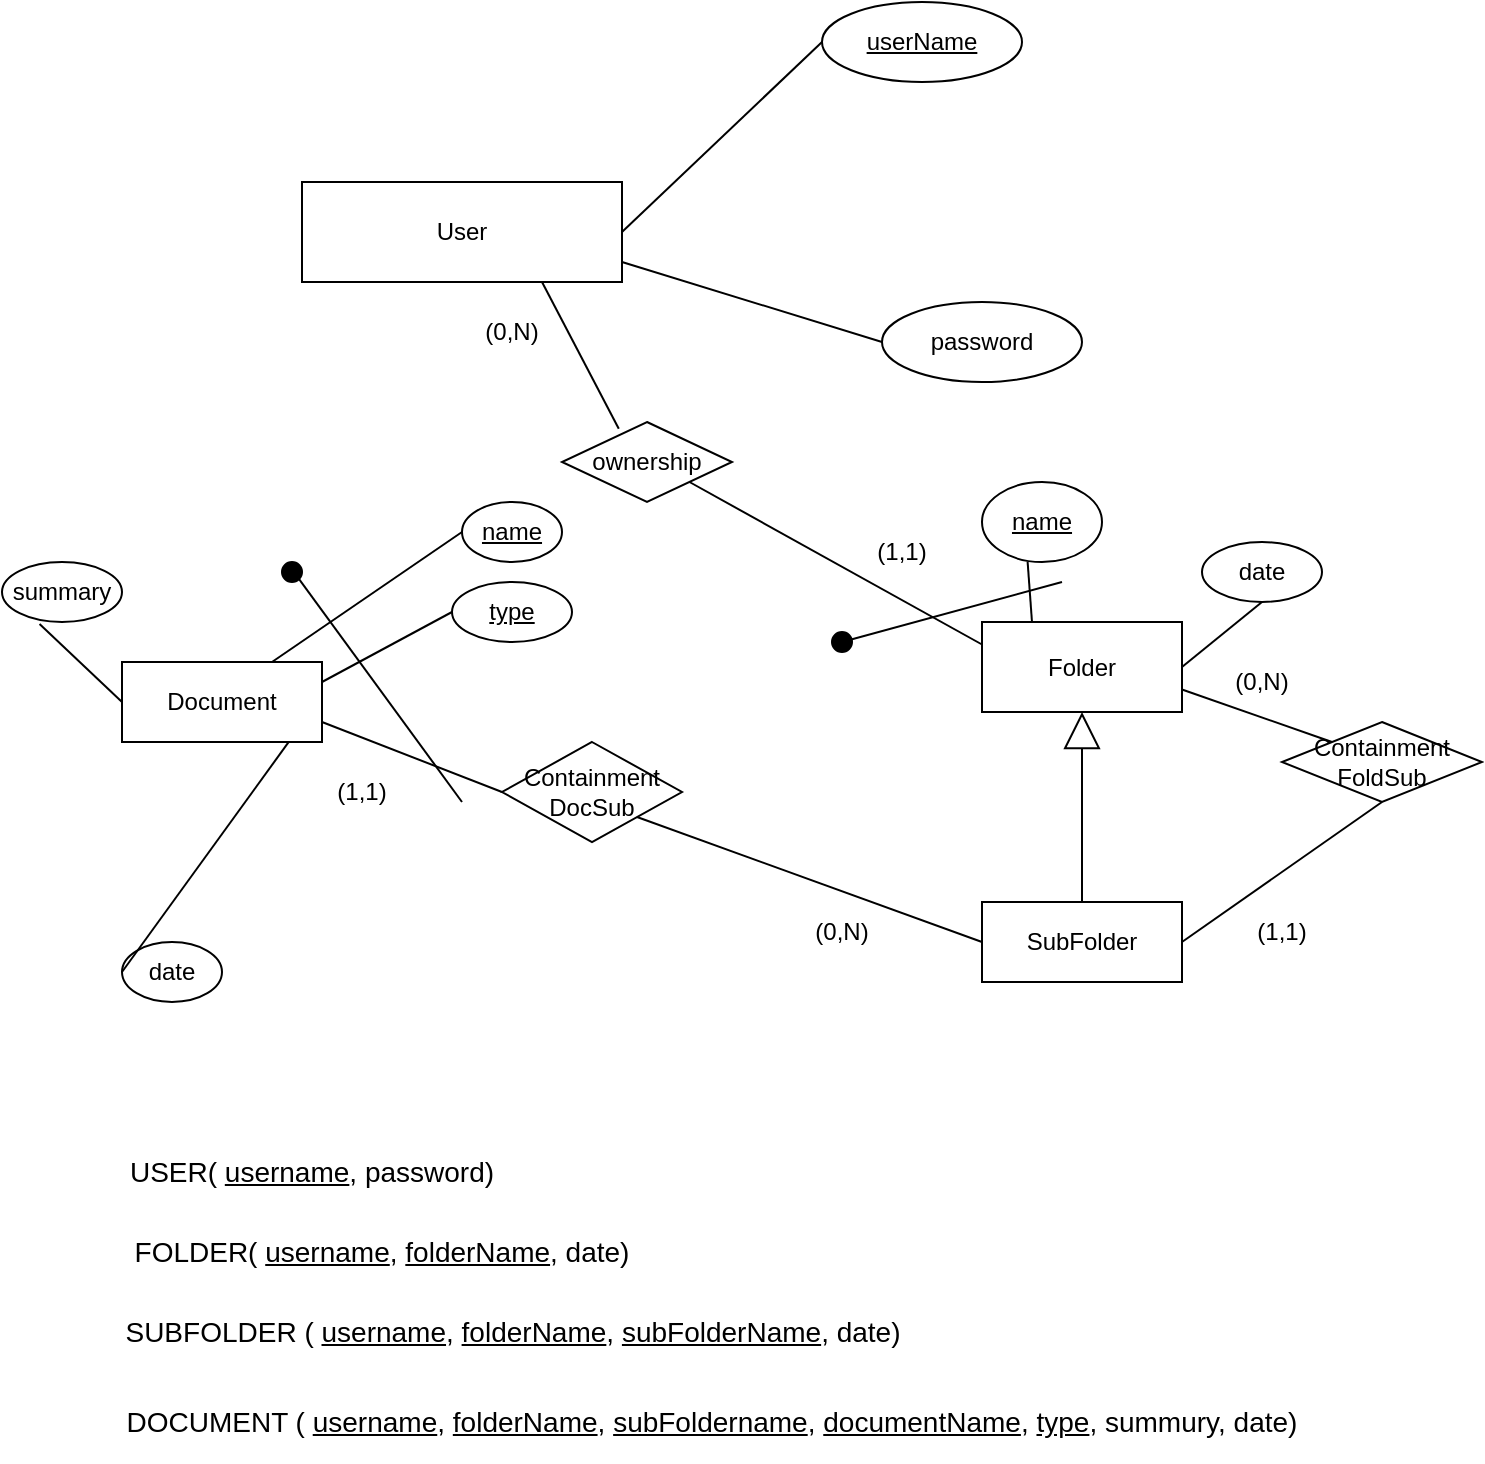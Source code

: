 <mxfile version="17.5.0" type="device"><diagram id="R2lEEEUBdFMjLlhIrx00" name="Page-1"><mxGraphModel dx="1298" dy="771" grid="1" gridSize="10" guides="1" tooltips="1" connect="1" arrows="1" fold="1" page="1" pageScale="1" pageWidth="850" pageHeight="1100" math="0" shadow="0" extFonts="Permanent Marker^https://fonts.googleapis.com/css?family=Permanent+Marker"><root><mxCell id="0"/><mxCell id="1" parent="0"/><mxCell id="4CNrtu5M7IoHQXr-rFo--1" value="User" style="whiteSpace=wrap;html=1;align=center;" parent="1" vertex="1"><mxGeometry x="180" y="220" width="160" height="50" as="geometry"/></mxCell><mxCell id="4CNrtu5M7IoHQXr-rFo--4" value="" style="endArrow=none;html=1;rounded=0;entryX=0;entryY=0.5;entryDx=0;entryDy=0;exitX=1;exitY=0.5;exitDx=0;exitDy=0;" parent="1" source="4CNrtu5M7IoHQXr-rFo--1" target="4CNrtu5M7IoHQXr-rFo--6" edge="1"><mxGeometry relative="1" as="geometry"><mxPoint x="340" y="260" as="sourcePoint"/><mxPoint x="430" y="155" as="targetPoint"/></mxGeometry></mxCell><mxCell id="4CNrtu5M7IoHQXr-rFo--6" value="userName" style="ellipse;whiteSpace=wrap;html=1;align=center;fontStyle=4;" parent="1" vertex="1"><mxGeometry x="440" y="130" width="100" height="40" as="geometry"/></mxCell><mxCell id="4CNrtu5M7IoHQXr-rFo--7" value="password" style="ellipse;whiteSpace=wrap;html=1;align=center;" parent="1" vertex="1"><mxGeometry x="470" y="280" width="100" height="40" as="geometry"/></mxCell><mxCell id="4CNrtu5M7IoHQXr-rFo--9" value="" style="endArrow=none;html=1;rounded=0;entryX=0;entryY=0.5;entryDx=0;entryDy=0;" parent="1" target="4CNrtu5M7IoHQXr-rFo--7" edge="1"><mxGeometry relative="1" as="geometry"><mxPoint x="340" y="260" as="sourcePoint"/><mxPoint x="500" y="260" as="targetPoint"/></mxGeometry></mxCell><mxCell id="4CNrtu5M7IoHQXr-rFo--10" value="Document" style="whiteSpace=wrap;html=1;align=center;" parent="1" vertex="1"><mxGeometry x="90" y="460" width="100" height="40" as="geometry"/></mxCell><mxCell id="4CNrtu5M7IoHQXr-rFo--13" value="&lt;u&gt;name&lt;/u&gt;" style="ellipse;whiteSpace=wrap;html=1;align=center;" parent="1" vertex="1"><mxGeometry x="260" y="380" width="50" height="30" as="geometry"/></mxCell><mxCell id="4CNrtu5M7IoHQXr-rFo--14" value="&lt;u&gt;type&lt;/u&gt;" style="ellipse;whiteSpace=wrap;html=1;align=center;" parent="1" vertex="1"><mxGeometry x="255" y="420" width="60" height="30" as="geometry"/></mxCell><mxCell id="4CNrtu5M7IoHQXr-rFo--15" value="date" style="ellipse;whiteSpace=wrap;html=1;align=center;" parent="1" vertex="1"><mxGeometry x="90" y="600" width="50" height="30" as="geometry"/></mxCell><mxCell id="4CNrtu5M7IoHQXr-rFo--17" value="" style="endArrow=none;html=1;rounded=0;entryX=0;entryY=0.5;entryDx=0;entryDy=0;exitX=0.75;exitY=0;exitDx=0;exitDy=0;" parent="1" source="4CNrtu5M7IoHQXr-rFo--10" target="4CNrtu5M7IoHQXr-rFo--13" edge="1"><mxGeometry relative="1" as="geometry"><mxPoint x="330" y="440" as="sourcePoint"/><mxPoint x="490" y="440" as="targetPoint"/></mxGeometry></mxCell><mxCell id="4CNrtu5M7IoHQXr-rFo--18" value="" style="endArrow=none;html=1;rounded=0;entryX=0;entryY=0.5;entryDx=0;entryDy=0;exitX=1;exitY=0.25;exitDx=0;exitDy=0;" parent="1" source="4CNrtu5M7IoHQXr-rFo--10" target="4CNrtu5M7IoHQXr-rFo--14" edge="1"><mxGeometry relative="1" as="geometry"><mxPoint x="340" y="260" as="sourcePoint"/><mxPoint x="500" y="260" as="targetPoint"/></mxGeometry></mxCell><mxCell id="4CNrtu5M7IoHQXr-rFo--19" value="" style="endArrow=none;html=1;rounded=0;entryX=0;entryY=0.5;entryDx=0;entryDy=0;exitX=0.832;exitY=1.005;exitDx=0;exitDy=0;exitPerimeter=0;" parent="1" source="4CNrtu5M7IoHQXr-rFo--10" target="4CNrtu5M7IoHQXr-rFo--15" edge="1"><mxGeometry relative="1" as="geometry"><mxPoint x="340" y="260" as="sourcePoint"/><mxPoint x="500" y="260" as="targetPoint"/></mxGeometry></mxCell><mxCell id="4CNrtu5M7IoHQXr-rFo--20" value="" style="endArrow=none;html=1;rounded=0;exitX=1;exitY=1;exitDx=0;exitDy=0;" parent="1" edge="1" source="AcDVa8G3XR0DO7cMWmoX-13"><mxGeometry relative="1" as="geometry"><mxPoint x="180" y="420" as="sourcePoint"/><mxPoint x="260" y="530" as="targetPoint"/></mxGeometry></mxCell><mxCell id="4CNrtu5M7IoHQXr-rFo--23" value="Folder" style="whiteSpace=wrap;html=1;align=center;" parent="1" vertex="1"><mxGeometry x="520" y="440" width="100" height="45" as="geometry"/></mxCell><mxCell id="4CNrtu5M7IoHQXr-rFo--24" value="&lt;u&gt;name&lt;/u&gt;" style="ellipse;whiteSpace=wrap;html=1;align=center;" parent="1" vertex="1"><mxGeometry x="520" y="370" width="60" height="40" as="geometry"/></mxCell><mxCell id="4CNrtu5M7IoHQXr-rFo--26" value="Containment&lt;br&gt;FoldSub" style="shape=rhombus;perimeter=rhombusPerimeter;whiteSpace=wrap;html=1;align=center;" parent="1" vertex="1"><mxGeometry x="670" y="490" width="100" height="40" as="geometry"/></mxCell><mxCell id="4CNrtu5M7IoHQXr-rFo--27" value="SubFolder" style="whiteSpace=wrap;html=1;align=center;" parent="1" vertex="1"><mxGeometry x="520" y="580" width="100" height="40" as="geometry"/></mxCell><mxCell id="4CNrtu5M7IoHQXr-rFo--32" value="" style="endArrow=block;endSize=16;endFill=0;html=1;rounded=0;exitX=0.5;exitY=0;exitDx=0;exitDy=0;" parent="1" source="4CNrtu5M7IoHQXr-rFo--27" target="4CNrtu5M7IoHQXr-rFo--23" edge="1"><mxGeometry x="1" y="-81" width="160" relative="1" as="geometry"><mxPoint x="570" y="570" as="sourcePoint"/><mxPoint x="650" y="510" as="targetPoint"/><mxPoint x="-1" y="-10" as="offset"/></mxGeometry></mxCell><mxCell id="4CNrtu5M7IoHQXr-rFo--34" value="Containment&lt;br&gt;DocSub" style="shape=rhombus;perimeter=rhombusPerimeter;whiteSpace=wrap;html=1;align=center;" parent="1" vertex="1"><mxGeometry x="280" y="500" width="90" height="50" as="geometry"/></mxCell><mxCell id="4CNrtu5M7IoHQXr-rFo--35" value="" style="endArrow=none;html=1;rounded=0;entryX=0;entryY=0.5;entryDx=0;entryDy=0;exitX=1;exitY=1;exitDx=0;exitDy=0;" parent="1" source="4CNrtu5M7IoHQXr-rFo--34" target="4CNrtu5M7IoHQXr-rFo--27" edge="1"><mxGeometry relative="1" as="geometry"><mxPoint x="340" y="530" as="sourcePoint"/><mxPoint x="500" y="530" as="targetPoint"/></mxGeometry></mxCell><mxCell id="4CNrtu5M7IoHQXr-rFo--36" value="" style="endArrow=none;html=1;rounded=0;exitX=1;exitY=0.75;exitDx=0;exitDy=0;entryX=0;entryY=0.5;entryDx=0;entryDy=0;" parent="1" source="4CNrtu5M7IoHQXr-rFo--10" target="4CNrtu5M7IoHQXr-rFo--34" edge="1"><mxGeometry relative="1" as="geometry"><mxPoint x="340" y="530" as="sourcePoint"/><mxPoint x="410" y="590" as="targetPoint"/></mxGeometry></mxCell><mxCell id="4CNrtu5M7IoHQXr-rFo--38" value="" style="endArrow=none;html=1;rounded=0;entryX=0.5;entryY=1;entryDx=0;entryDy=0;exitX=1;exitY=0.5;exitDx=0;exitDy=0;" parent="1" source="4CNrtu5M7IoHQXr-rFo--27" target="4CNrtu5M7IoHQXr-rFo--26" edge="1"><mxGeometry relative="1" as="geometry"><mxPoint x="720" y="610" as="sourcePoint"/><mxPoint x="750" y="550" as="targetPoint"/></mxGeometry></mxCell><mxCell id="4CNrtu5M7IoHQXr-rFo--39" value="date" style="ellipse;whiteSpace=wrap;html=1;align=center;" parent="1" vertex="1"><mxGeometry x="630" y="400" width="60" height="30" as="geometry"/></mxCell><mxCell id="4CNrtu5M7IoHQXr-rFo--41" value="" style="endArrow=none;html=1;rounded=0;entryX=0;entryY=0.25;entryDx=0;entryDy=0;exitX=1;exitY=1;exitDx=0;exitDy=0;" parent="1" source="4CNrtu5M7IoHQXr-rFo--51" target="4CNrtu5M7IoHQXr-rFo--23" edge="1"><mxGeometry relative="1" as="geometry"><mxPoint x="380" y="370" as="sourcePoint"/><mxPoint x="500" y="530" as="targetPoint"/></mxGeometry></mxCell><mxCell id="4CNrtu5M7IoHQXr-rFo--42" value="" style="endArrow=none;html=1;rounded=0;entryX=0.38;entryY=0.995;entryDx=0;entryDy=0;entryPerimeter=0;exitX=0.25;exitY=0;exitDx=0;exitDy=0;" parent="1" source="4CNrtu5M7IoHQXr-rFo--23" target="4CNrtu5M7IoHQXr-rFo--24" edge="1"><mxGeometry relative="1" as="geometry"><mxPoint x="340" y="530" as="sourcePoint"/><mxPoint x="500" y="530" as="targetPoint"/></mxGeometry></mxCell><mxCell id="4CNrtu5M7IoHQXr-rFo--43" value="" style="endArrow=none;html=1;rounded=0;" parent="1" edge="1"><mxGeometry relative="1" as="geometry"><mxPoint x="450" y="450" as="sourcePoint"/><mxPoint x="560" y="420" as="targetPoint"/></mxGeometry></mxCell><mxCell id="4CNrtu5M7IoHQXr-rFo--45" value="" style="endArrow=none;html=1;rounded=0;entryX=0.5;entryY=1;entryDx=0;entryDy=0;exitX=1;exitY=0.5;exitDx=0;exitDy=0;" parent="1" source="4CNrtu5M7IoHQXr-rFo--23" target="4CNrtu5M7IoHQXr-rFo--39" edge="1"><mxGeometry relative="1" as="geometry"><mxPoint x="340" y="530" as="sourcePoint"/><mxPoint x="500" y="530" as="targetPoint"/></mxGeometry></mxCell><mxCell id="4CNrtu5M7IoHQXr-rFo--46" value="summary" style="ellipse;whiteSpace=wrap;html=1;align=center;" parent="1" vertex="1"><mxGeometry x="30" y="410" width="60" height="30" as="geometry"/></mxCell><mxCell id="4CNrtu5M7IoHQXr-rFo--47" value="" style="endArrow=none;html=1;rounded=0;exitX=0.313;exitY=1.033;exitDx=0;exitDy=0;exitPerimeter=0;entryX=0;entryY=0.5;entryDx=0;entryDy=0;" parent="1" source="4CNrtu5M7IoHQXr-rFo--46" target="4CNrtu5M7IoHQXr-rFo--10" edge="1"><mxGeometry relative="1" as="geometry"><mxPoint y="520" as="sourcePoint"/><mxPoint x="80" y="470" as="targetPoint"/></mxGeometry></mxCell><mxCell id="4CNrtu5M7IoHQXr-rFo--49" value="" style="endArrow=none;html=1;rounded=0;entryX=0;entryY=0;entryDx=0;entryDy=0;exitX=1;exitY=0.75;exitDx=0;exitDy=0;" parent="1" source="4CNrtu5M7IoHQXr-rFo--23" target="4CNrtu5M7IoHQXr-rFo--26" edge="1"><mxGeometry relative="1" as="geometry"><mxPoint x="680" y="299.5" as="sourcePoint"/><mxPoint x="840" y="299.5" as="targetPoint"/></mxGeometry></mxCell><mxCell id="4CNrtu5M7IoHQXr-rFo--51" value="ownership" style="shape=rhombus;perimeter=rhombusPerimeter;whiteSpace=wrap;html=1;align=center;" parent="1" vertex="1"><mxGeometry x="310" y="340" width="85" height="40" as="geometry"/></mxCell><mxCell id="4CNrtu5M7IoHQXr-rFo--53" value="" style="endArrow=none;html=1;rounded=0;entryX=0.75;entryY=1;entryDx=0;entryDy=0;exitX=0.334;exitY=0.085;exitDx=0;exitDy=0;exitPerimeter=0;" parent="1" source="4CNrtu5M7IoHQXr-rFo--51" target="4CNrtu5M7IoHQXr-rFo--1" edge="1"><mxGeometry relative="1" as="geometry"><mxPoint x="330" y="340" as="sourcePoint"/><mxPoint x="500" y="370" as="targetPoint"/></mxGeometry></mxCell><mxCell id="AcDVa8G3XR0DO7cMWmoX-1" value="(0,N)" style="text;html=1;strokeColor=none;fillColor=none;align=center;verticalAlign=middle;whiteSpace=wrap;rounded=0;" vertex="1" parent="1"><mxGeometry x="255" y="280" width="60" height="30" as="geometry"/></mxCell><mxCell id="AcDVa8G3XR0DO7cMWmoX-2" value="(1,1)" style="text;html=1;strokeColor=none;fillColor=none;align=center;verticalAlign=middle;whiteSpace=wrap;rounded=0;" vertex="1" parent="1"><mxGeometry x="450" y="390" width="60" height="30" as="geometry"/></mxCell><mxCell id="AcDVa8G3XR0DO7cMWmoX-3" value="(1,1)" style="text;html=1;strokeColor=none;fillColor=none;align=center;verticalAlign=middle;whiteSpace=wrap;rounded=0;" vertex="1" parent="1"><mxGeometry x="180" y="510" width="60" height="30" as="geometry"/></mxCell><mxCell id="AcDVa8G3XR0DO7cMWmoX-4" value="(0,N)" style="text;html=1;strokeColor=none;fillColor=none;align=center;verticalAlign=middle;whiteSpace=wrap;rounded=0;" vertex="1" parent="1"><mxGeometry x="420" y="580" width="60" height="30" as="geometry"/></mxCell><mxCell id="AcDVa8G3XR0DO7cMWmoX-5" value="(0,N)" style="text;html=1;strokeColor=none;fillColor=none;align=center;verticalAlign=middle;whiteSpace=wrap;rounded=0;" vertex="1" parent="1"><mxGeometry x="630" y="455" width="60" height="30" as="geometry"/></mxCell><mxCell id="AcDVa8G3XR0DO7cMWmoX-6" value="(1,1)" style="text;html=1;strokeColor=none;fillColor=none;align=center;verticalAlign=middle;whiteSpace=wrap;rounded=0;" vertex="1" parent="1"><mxGeometry x="640" y="580" width="60" height="30" as="geometry"/></mxCell><mxCell id="AcDVa8G3XR0DO7cMWmoX-8" value="&lt;font style=&quot;font-size: 14px&quot;&gt;USER( &lt;u&gt;username&lt;/u&gt;, password)&lt;/font&gt;" style="text;html=1;strokeColor=none;fillColor=none;align=center;verticalAlign=middle;whiteSpace=wrap;rounded=0;" vertex="1" parent="1"><mxGeometry x="30" y="700" width="310" height="30" as="geometry"/></mxCell><mxCell id="AcDVa8G3XR0DO7cMWmoX-9" value="&lt;font style=&quot;font-size: 14px&quot;&gt;FOLDER( &lt;u&gt;username&lt;/u&gt;, &lt;u&gt;folderName&lt;/u&gt;, date)&lt;/font&gt;" style="text;html=1;strokeColor=none;fillColor=none;align=center;verticalAlign=middle;whiteSpace=wrap;rounded=0;" vertex="1" parent="1"><mxGeometry x="30" y="740" width="380" height="30" as="geometry"/></mxCell><mxCell id="AcDVa8G3XR0DO7cMWmoX-10" value="&lt;font style=&quot;font-size: 14px&quot;&gt;SUBFOLDER ( &lt;u&gt;username&lt;/u&gt;, &lt;u&gt;folderName&lt;/u&gt;, &lt;u&gt;subFolderName&lt;/u&gt;, date)&lt;/font&gt;" style="text;html=1;strokeColor=none;fillColor=none;align=center;verticalAlign=middle;whiteSpace=wrap;rounded=0;" vertex="1" parent="1"><mxGeometry x="37.5" y="780" width="495" height="30" as="geometry"/></mxCell><mxCell id="AcDVa8G3XR0DO7cMWmoX-11" value="&lt;font style=&quot;font-size: 14px&quot;&gt;DOCUMENT ( &lt;u&gt;username&lt;/u&gt;, &lt;u&gt;folderName&lt;/u&gt;, &lt;u&gt;subFoldername&lt;/u&gt;, &lt;u&gt;documentName&lt;/u&gt;, &lt;u&gt;type&lt;/u&gt;, summury, date)&lt;/font&gt;" style="text;html=1;strokeColor=none;fillColor=none;align=center;verticalAlign=middle;whiteSpace=wrap;rounded=0;" vertex="1" parent="1"><mxGeometry x="80" y="820" width="610" height="40" as="geometry"/></mxCell><mxCell id="AcDVa8G3XR0DO7cMWmoX-13" value="" style="ellipse;whiteSpace=wrap;html=1;aspect=fixed;fontSize=14;fillColor=#000000;" vertex="1" parent="1"><mxGeometry x="170" y="410" width="10" height="10" as="geometry"/></mxCell><mxCell id="AcDVa8G3XR0DO7cMWmoX-14" value="" style="ellipse;whiteSpace=wrap;html=1;aspect=fixed;fontSize=14;fillColor=#000000;" vertex="1" parent="1"><mxGeometry x="445" y="445" width="10" height="10" as="geometry"/></mxCell></root></mxGraphModel></diagram></mxfile>